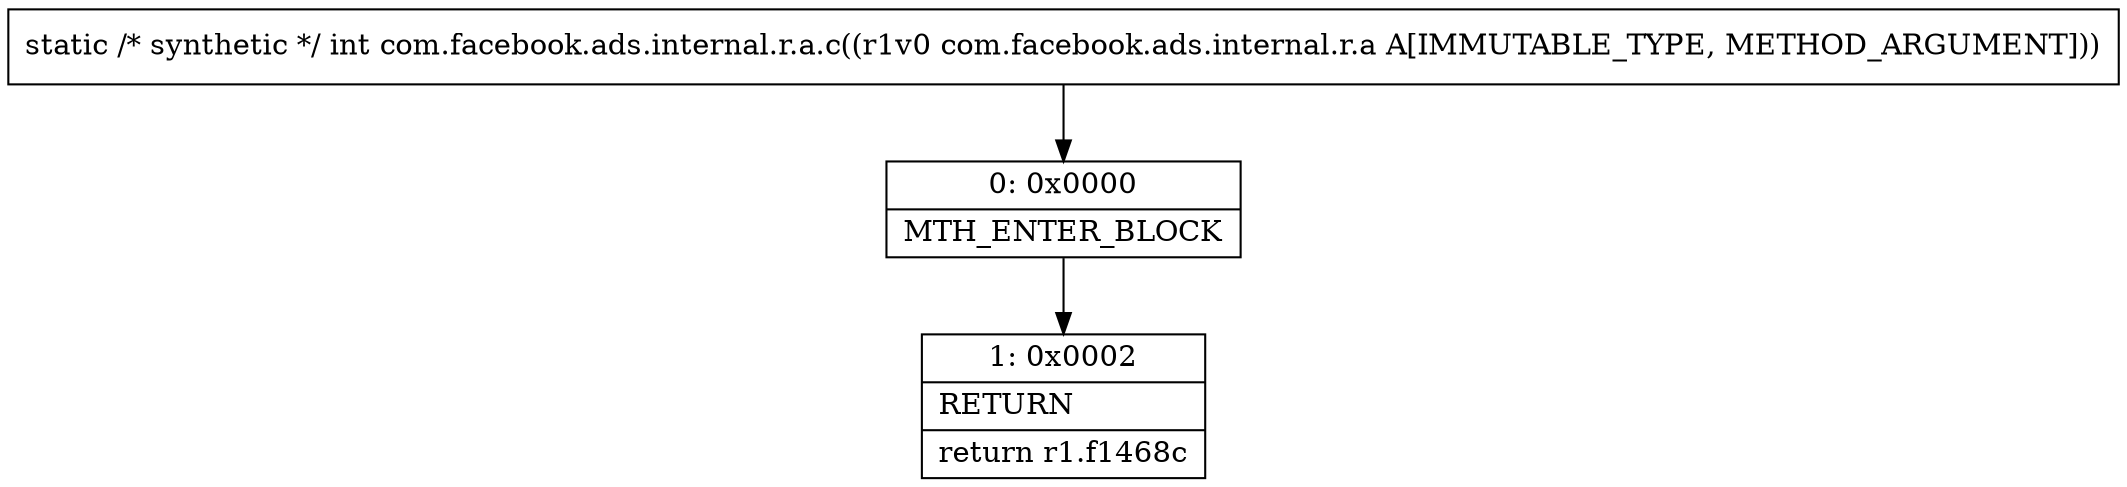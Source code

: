 digraph "CFG forcom.facebook.ads.internal.r.a.c(Lcom\/facebook\/ads\/internal\/r\/a;)I" {
Node_0 [shape=record,label="{0\:\ 0x0000|MTH_ENTER_BLOCK\l}"];
Node_1 [shape=record,label="{1\:\ 0x0002|RETURN\l|return r1.f1468c\l}"];
MethodNode[shape=record,label="{static \/* synthetic *\/ int com.facebook.ads.internal.r.a.c((r1v0 com.facebook.ads.internal.r.a A[IMMUTABLE_TYPE, METHOD_ARGUMENT])) }"];
MethodNode -> Node_0;
Node_0 -> Node_1;
}

